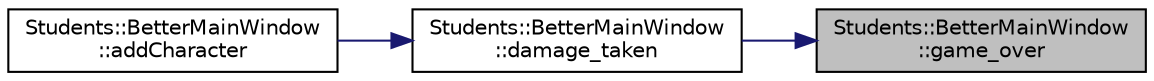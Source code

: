 digraph "Students::BetterMainWindow::game_over"
{
 // LATEX_PDF_SIZE
  edge [fontname="Helvetica",fontsize="10",labelfontname="Helvetica",labelfontsize="10"];
  node [fontname="Helvetica",fontsize="10",shape=record];
  rankdir="RL";
  Node1 [label="Students::BetterMainWindow\l::game_over",height=0.2,width=0.4,color="black", fillcolor="grey75", style="filled", fontcolor="black",tooltip="ends game, shows gameover dialog and stops music"];
  Node1 -> Node2 [dir="back",color="midnightblue",fontsize="10",style="solid",fontname="Helvetica"];
  Node2 [label="Students::BetterMainWindow\l::damage_taken",height=0.2,width=0.4,color="black", fillcolor="white", style="filled",URL="$class_students_1_1_better_main_window.html#a3af283207a3480a6caf29488348059a0",tooltip="connected to crash in character class"];
  Node2 -> Node3 [dir="back",color="midnightblue",fontsize="10",style="solid",fontname="Helvetica"];
  Node3 [label="Students::BetterMainWindow\l::addCharacter",height=0.2,width=0.4,color="black", fillcolor="white", style="filled",URL="$class_students_1_1_better_main_window.html#a899ef41fc3cf20d3fa7121041b3fc0bf",tooltip="adds player character to scene"];
}
